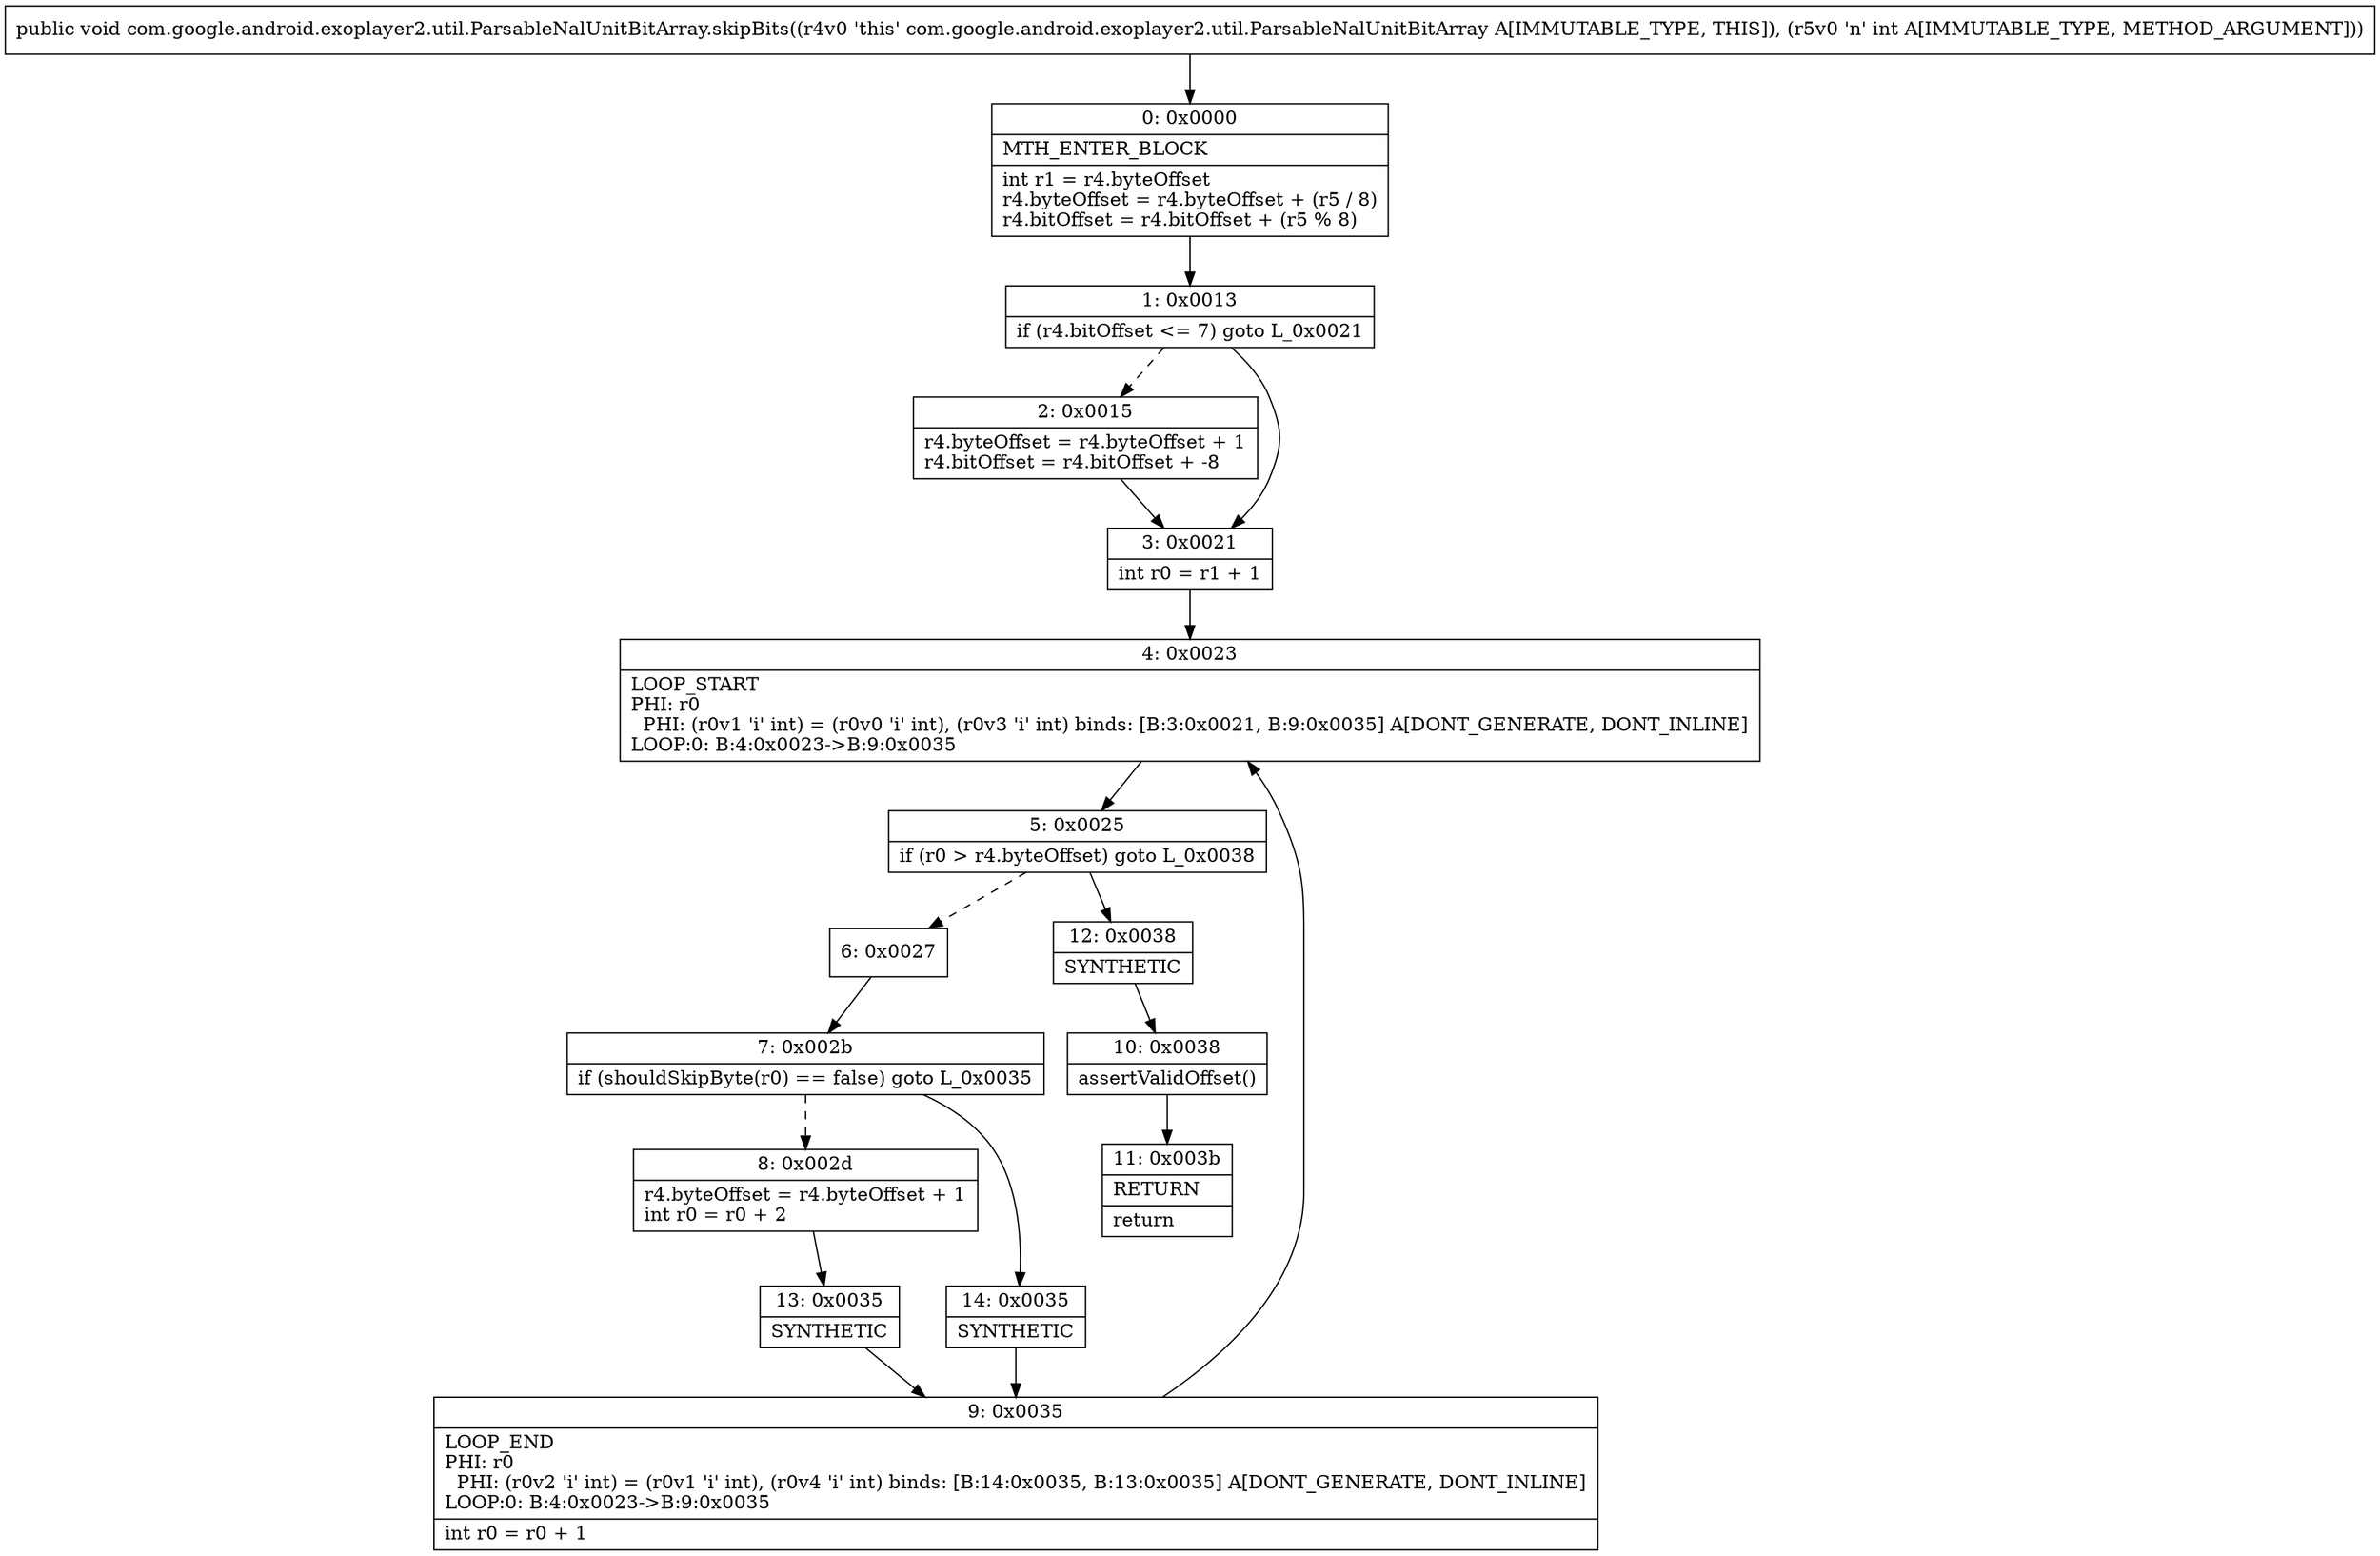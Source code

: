 digraph "CFG forcom.google.android.exoplayer2.util.ParsableNalUnitBitArray.skipBits(I)V" {
Node_0 [shape=record,label="{0\:\ 0x0000|MTH_ENTER_BLOCK\l|int r1 = r4.byteOffset\lr4.byteOffset = r4.byteOffset + (r5 \/ 8)\lr4.bitOffset = r4.bitOffset + (r5 % 8)\l}"];
Node_1 [shape=record,label="{1\:\ 0x0013|if (r4.bitOffset \<= 7) goto L_0x0021\l}"];
Node_2 [shape=record,label="{2\:\ 0x0015|r4.byteOffset = r4.byteOffset + 1\lr4.bitOffset = r4.bitOffset + \-8\l}"];
Node_3 [shape=record,label="{3\:\ 0x0021|int r0 = r1 + 1\l}"];
Node_4 [shape=record,label="{4\:\ 0x0023|LOOP_START\lPHI: r0 \l  PHI: (r0v1 'i' int) = (r0v0 'i' int), (r0v3 'i' int) binds: [B:3:0x0021, B:9:0x0035] A[DONT_GENERATE, DONT_INLINE]\lLOOP:0: B:4:0x0023\-\>B:9:0x0035\l}"];
Node_5 [shape=record,label="{5\:\ 0x0025|if (r0 \> r4.byteOffset) goto L_0x0038\l}"];
Node_6 [shape=record,label="{6\:\ 0x0027}"];
Node_7 [shape=record,label="{7\:\ 0x002b|if (shouldSkipByte(r0) == false) goto L_0x0035\l}"];
Node_8 [shape=record,label="{8\:\ 0x002d|r4.byteOffset = r4.byteOffset + 1\lint r0 = r0 + 2\l}"];
Node_9 [shape=record,label="{9\:\ 0x0035|LOOP_END\lPHI: r0 \l  PHI: (r0v2 'i' int) = (r0v1 'i' int), (r0v4 'i' int) binds: [B:14:0x0035, B:13:0x0035] A[DONT_GENERATE, DONT_INLINE]\lLOOP:0: B:4:0x0023\-\>B:9:0x0035\l|int r0 = r0 + 1\l}"];
Node_10 [shape=record,label="{10\:\ 0x0038|assertValidOffset()\l}"];
Node_11 [shape=record,label="{11\:\ 0x003b|RETURN\l|return\l}"];
Node_12 [shape=record,label="{12\:\ 0x0038|SYNTHETIC\l}"];
Node_13 [shape=record,label="{13\:\ 0x0035|SYNTHETIC\l}"];
Node_14 [shape=record,label="{14\:\ 0x0035|SYNTHETIC\l}"];
MethodNode[shape=record,label="{public void com.google.android.exoplayer2.util.ParsableNalUnitBitArray.skipBits((r4v0 'this' com.google.android.exoplayer2.util.ParsableNalUnitBitArray A[IMMUTABLE_TYPE, THIS]), (r5v0 'n' int A[IMMUTABLE_TYPE, METHOD_ARGUMENT])) }"];
MethodNode -> Node_0;
Node_0 -> Node_1;
Node_1 -> Node_2[style=dashed];
Node_1 -> Node_3;
Node_2 -> Node_3;
Node_3 -> Node_4;
Node_4 -> Node_5;
Node_5 -> Node_6[style=dashed];
Node_5 -> Node_12;
Node_6 -> Node_7;
Node_7 -> Node_8[style=dashed];
Node_7 -> Node_14;
Node_8 -> Node_13;
Node_9 -> Node_4;
Node_10 -> Node_11;
Node_12 -> Node_10;
Node_13 -> Node_9;
Node_14 -> Node_9;
}

